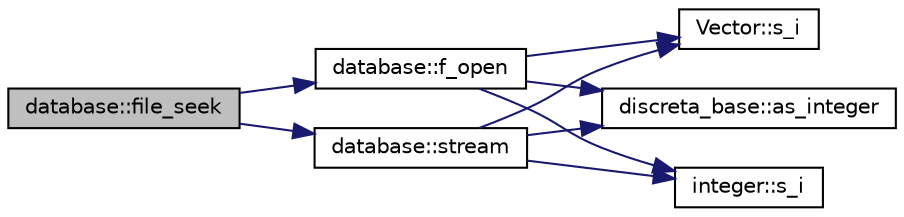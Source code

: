 digraph "database::file_seek"
{
  edge [fontname="Helvetica",fontsize="10",labelfontname="Helvetica",labelfontsize="10"];
  node [fontname="Helvetica",fontsize="10",shape=record];
  rankdir="LR";
  Node1194 [label="database::file_seek",height=0.2,width=0.4,color="black", fillcolor="grey75", style="filled", fontcolor="black"];
  Node1194 -> Node1195 [color="midnightblue",fontsize="10",style="solid",fontname="Helvetica"];
  Node1195 [label="database::f_open",height=0.2,width=0.4,color="black", fillcolor="white", style="filled",URL="$db/d72/classdatabase.html#a2cac52c70b09d1a6771bddab2220b3e7"];
  Node1195 -> Node1196 [color="midnightblue",fontsize="10",style="solid",fontname="Helvetica"];
  Node1196 [label="Vector::s_i",height=0.2,width=0.4,color="black", fillcolor="white", style="filled",URL="$d5/db2/class_vector.html#a1c4fe1752523df8119f70dd550244871"];
  Node1195 -> Node1197 [color="midnightblue",fontsize="10",style="solid",fontname="Helvetica"];
  Node1197 [label="discreta_base::as_integer",height=0.2,width=0.4,color="black", fillcolor="white", style="filled",URL="$d7/d71/classdiscreta__base.html#a00d7691eaf874fd283d942692fe8dd26"];
  Node1195 -> Node1198 [color="midnightblue",fontsize="10",style="solid",fontname="Helvetica"];
  Node1198 [label="integer::s_i",height=0.2,width=0.4,color="black", fillcolor="white", style="filled",URL="$d0/de5/classinteger.html#adf28e9f94d4c844adaa950deeb80b904"];
  Node1194 -> Node1199 [color="midnightblue",fontsize="10",style="solid",fontname="Helvetica"];
  Node1199 [label="database::stream",height=0.2,width=0.4,color="black", fillcolor="white", style="filled",URL="$db/d72/classdatabase.html#a8b91f87e7cd92b8207cbc48edde9d69e"];
  Node1199 -> Node1196 [color="midnightblue",fontsize="10",style="solid",fontname="Helvetica"];
  Node1199 -> Node1197 [color="midnightblue",fontsize="10",style="solid",fontname="Helvetica"];
  Node1199 -> Node1198 [color="midnightblue",fontsize="10",style="solid",fontname="Helvetica"];
}
